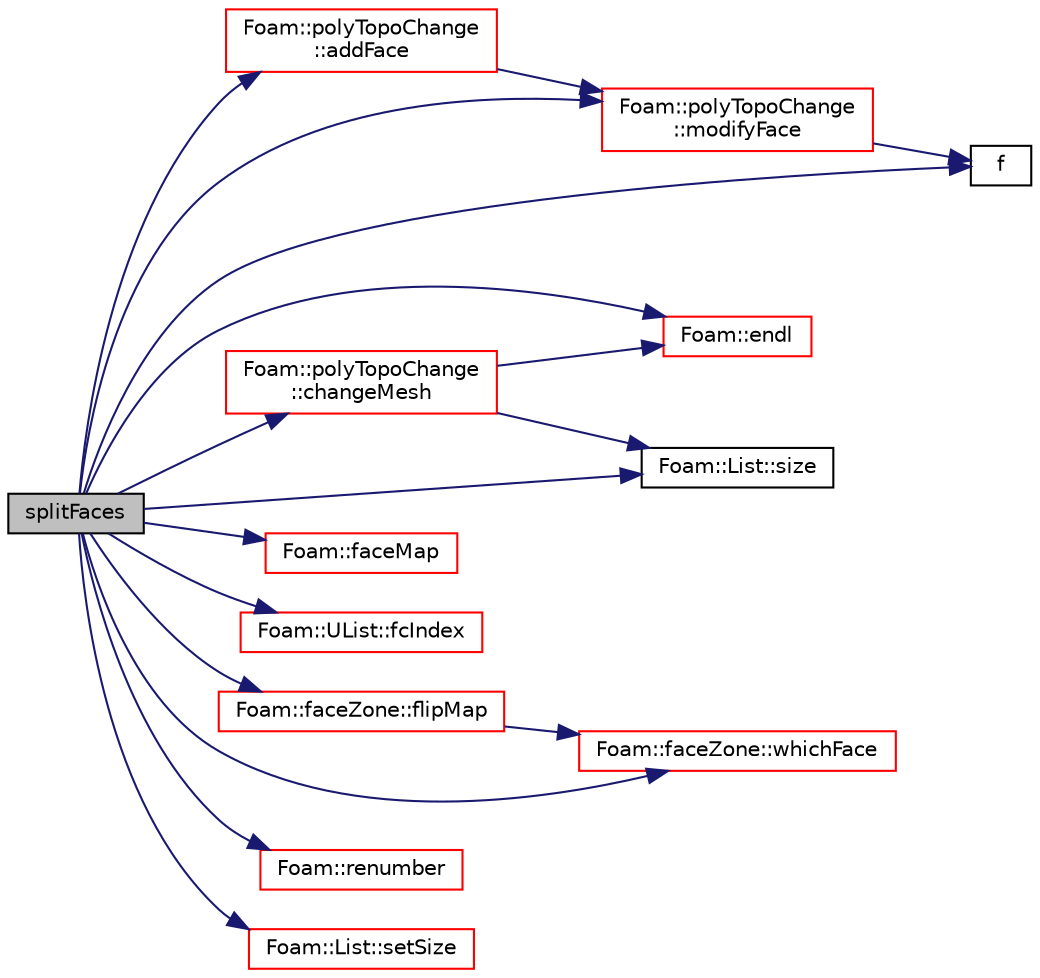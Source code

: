 digraph "splitFaces"
{
  bgcolor="transparent";
  edge [fontname="Helvetica",fontsize="10",labelfontname="Helvetica",labelfontsize="10"];
  node [fontname="Helvetica",fontsize="10",shape=record];
  rankdir="LR";
  Node1 [label="splitFaces",height=0.2,width=0.4,color="black", fillcolor="grey75", style="filled", fontcolor="black"];
  Node1 -> Node2 [color="midnightblue",fontsize="10",style="solid",fontname="Helvetica"];
  Node2 [label="Foam::polyTopoChange\l::addFace",height=0.2,width=0.4,color="red",URL="$a01979.html#aa4403c8bc86c5f108a55465c5f62d90c",tooltip="Add face to cells. Return new face label. "];
  Node2 -> Node3 [color="midnightblue",fontsize="10",style="solid",fontname="Helvetica"];
  Node3 [label="Foam::polyTopoChange\l::modifyFace",height=0.2,width=0.4,color="red",URL="$a01979.html#a7d0d5d15783d4a43fcd10a838bece1ae",tooltip="Modify vertices or cell of face. "];
  Node3 -> Node4 [color="midnightblue",fontsize="10",style="solid",fontname="Helvetica"];
  Node4 [label="f",height=0.2,width=0.4,color="black",URL="$a04067.html#a888be93833ac7a23170555c69c690288"];
  Node1 -> Node5 [color="midnightblue",fontsize="10",style="solid",fontname="Helvetica"];
  Node5 [label="Foam::polyTopoChange\l::changeMesh",height=0.2,width=0.4,color="red",URL="$a01979.html#a1b105b13373ba9f1c7685f873b250cf2",tooltip="Inplace changes mesh without change of patches. "];
  Node5 -> Node6 [color="midnightblue",fontsize="10",style="solid",fontname="Helvetica"];
  Node6 [label="Foam::endl",height=0.2,width=0.4,color="red",URL="$a10893.html#a2db8fe02a0d3909e9351bb4275b23ce4",tooltip="Add newline and flush stream. "];
  Node5 -> Node7 [color="midnightblue",fontsize="10",style="solid",fontname="Helvetica"];
  Node7 [label="Foam::List::size",height=0.2,width=0.4,color="black",URL="$a01395.html#a8a5f6fa29bd4b500caf186f60245b384",tooltip="Override size to be inconsistent with allocated storage. "];
  Node1 -> Node6 [color="midnightblue",fontsize="10",style="solid",fontname="Helvetica"];
  Node1 -> Node4 [color="midnightblue",fontsize="10",style="solid",fontname="Helvetica"];
  Node1 -> Node8 [color="midnightblue",fontsize="10",style="solid",fontname="Helvetica"];
  Node8 [label="Foam::faceMap",height=0.2,width=0.4,color="red",URL="$a10893.html#aa77215843e964fac259ab06e68d0ee02"];
  Node1 -> Node9 [color="midnightblue",fontsize="10",style="solid",fontname="Helvetica"];
  Node9 [label="Foam::UList::fcIndex",height=0.2,width=0.4,color="red",URL="$a02845.html#af4d05e19e6cdc80f0c7acd5bbe250f69",tooltip="Return the forward circular index, i.e. the next index. "];
  Node1 -> Node10 [color="midnightblue",fontsize="10",style="solid",fontname="Helvetica"];
  Node10 [label="Foam::faceZone::flipMap",height=0.2,width=0.4,color="red",URL="$a00746.html#ae010e9aa1fb7b930973122f73b998498",tooltip="Return face flip map. "];
  Node10 -> Node11 [color="midnightblue",fontsize="10",style="solid",fontname="Helvetica"];
  Node11 [label="Foam::faceZone::whichFace",height=0.2,width=0.4,color="red",URL="$a00746.html#a44dd2110316f20b114950fef748cb7c2",tooltip="Helper function to re-direct to zone::localID(...) "];
  Node1 -> Node3 [color="midnightblue",fontsize="10",style="solid",fontname="Helvetica"];
  Node1 -> Node12 [color="midnightblue",fontsize="10",style="solid",fontname="Helvetica"];
  Node12 [label="Foam::renumber",height=0.2,width=0.4,color="red",URL="$a10893.html#a495791c4d9e97a9fb63adc1124e336dd",tooltip="Renumber the values (not the indices) of a list. "];
  Node1 -> Node13 [color="midnightblue",fontsize="10",style="solid",fontname="Helvetica"];
  Node13 [label="Foam::List::setSize",height=0.2,width=0.4,color="red",URL="$a01395.html#aedb985ffeaf1bdbfeccc2a8730405703",tooltip="Reset size of List. "];
  Node1 -> Node7 [color="midnightblue",fontsize="10",style="solid",fontname="Helvetica"];
  Node1 -> Node11 [color="midnightblue",fontsize="10",style="solid",fontname="Helvetica"];
}
